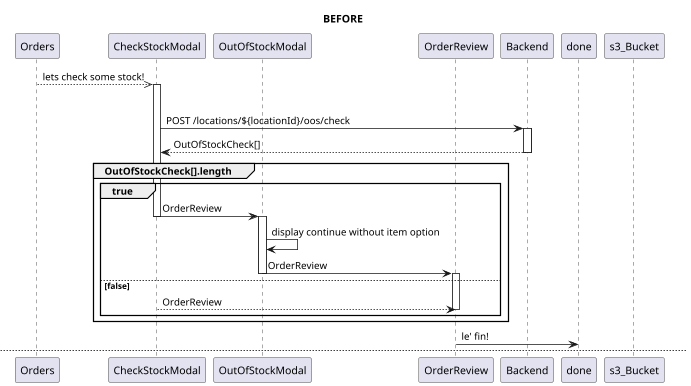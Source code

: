@startuml
scale .75
    participant Orders
    participant CheckStockModal
    participant OutOfStockModal
    participant OrderReview
    participant Backend

    title BEFORE

    Orders-->>CheckStockModal: lets check some stock!
    activate CheckStockModal
    group outOfStock/checkIfItemsAreInStock
        CheckStockModal->Backend: POST /locations/${locationId}/oos/check
        activate Backend
        return OutOfStockCheck[]

        group OutOfStockCheck[].length
            group true
            CheckStockModal -> OutOfStockModal: OrderReview
            deactivate CheckStockModal
            activate OutOfStockModal
            OutOfStockModal -> OutOfStockModal: display continue without item option
            OutOfStockModal -> OrderReview: OrderReview
            deactivate OutOfStockModal
            activate OrderReview

            else false
            CheckStockModal-->OrderReview: OrderReview
            deactivate OrderReview

        end

    end

    OrderReview -> done: le' fin!



    newpage AFTER
    Orders-->>CheckStockModal: lets check some stock!
    activate CheckStockModal

    group outOfStock/checkIfItemsAreInStock
        CheckStockModal->Backend: POST /locations/${locationId}/oos/check
        activate Backend
        return OutOfStockCheck[]
        CheckStockModal-[#red]>s3_Bucket: <color:#FF0000>GET /public-location/OOSRM</color>
        activate s3_Bucket
        return <color:#FF0000>OOSRM[]</color>

        group OutOfStockCheck[].length
            group false
                CheckStockModal-->OrderReview: OrderReview
                activate OrderReview

            else true
                CheckStockModal -> OutOfStockModal: OutOfStockModal
                deactivate CheckStockModal
                activate OutOfStockModal
                OutOfStockModal -> OutOfStockModal: display continue without \nitem option (tbd)
                OutOfStockModal -[dotted,#red,#red]> OutOfStockModal: <color:#FF0000>new UI design for substitions</color>
                group #FFCCCB if substitutions
                    OutOfStockModal-[#red]>Backend: POST /locations/${encryptedLocationId}/skus \n {product_id: productId}
                    activate Backend
                    return Sku
                end
                OutOfStockModal-[#red]>OutOfStockModal: update sku quantities
                OutOfStockModal -> OrderReview: OrderReview
                deactivate OutOfStockModal
                activate OrderReview

        end

    end

    OrderReview -> done: le' fin!

@enduml
